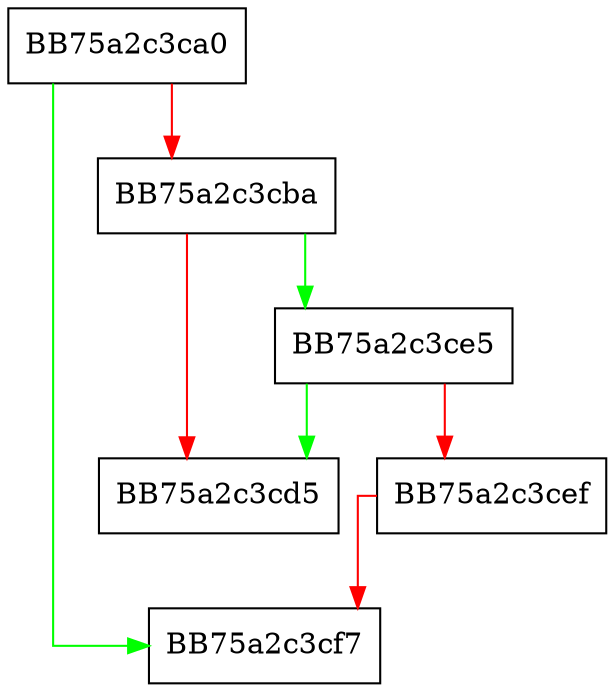 digraph DeleteGlobalMpAttribute {
  node [shape="box"];
  graph [splines=ortho];
  BB75a2c3ca0 -> BB75a2c3cf7 [color="green"];
  BB75a2c3ca0 -> BB75a2c3cba [color="red"];
  BB75a2c3cba -> BB75a2c3ce5 [color="green"];
  BB75a2c3cba -> BB75a2c3cd5 [color="red"];
  BB75a2c3ce5 -> BB75a2c3cd5 [color="green"];
  BB75a2c3ce5 -> BB75a2c3cef [color="red"];
  BB75a2c3cef -> BB75a2c3cf7 [color="red"];
}
